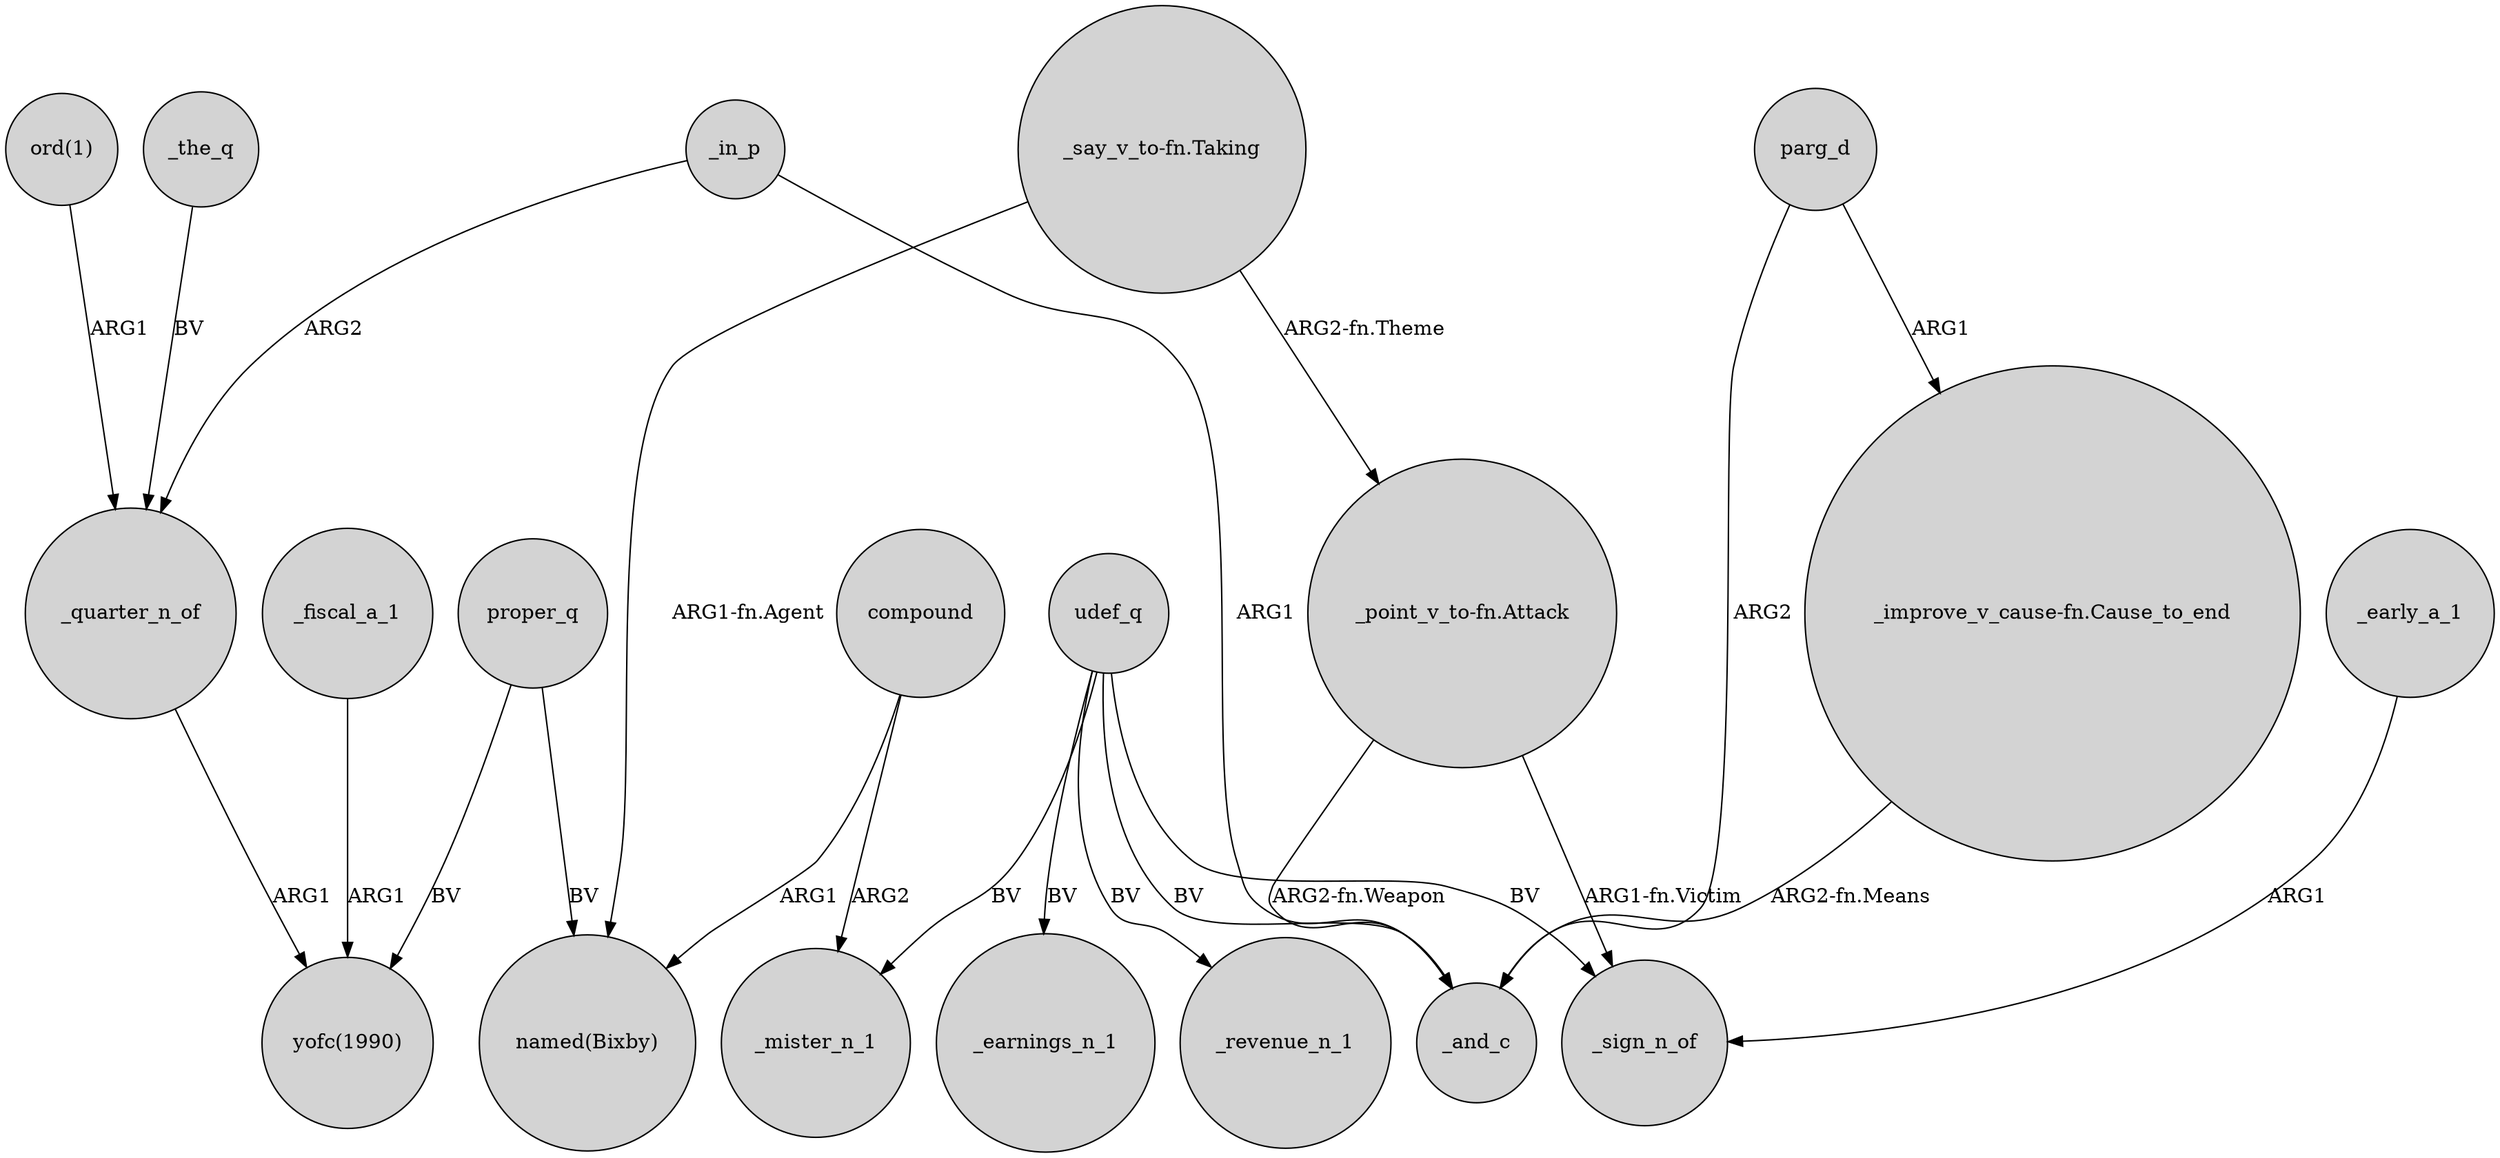 digraph {
	node [shape=circle style=filled]
	"ord(1)" -> _quarter_n_of [label=ARG1]
	"_improve_v_cause-fn.Cause_to_end" -> _and_c [label="ARG2-fn.Means"]
	_early_a_1 -> _sign_n_of [label=ARG1]
	udef_q -> _sign_n_of [label=BV]
	compound -> _mister_n_1 [label=ARG2]
	_fiscal_a_1 -> "yofc(1990)" [label=ARG1]
	_in_p -> _and_c [label=ARG1]
	"_say_v_to-fn.Taking" -> "named(Bixby)" [label="ARG1-fn.Agent"]
	"_say_v_to-fn.Taking" -> "_point_v_to-fn.Attack" [label="ARG2-fn.Theme"]
	_the_q -> _quarter_n_of [label=BV]
	udef_q -> _and_c [label=BV]
	udef_q -> _mister_n_1 [label=BV]
	proper_q -> "named(Bixby)" [label=BV]
	udef_q -> _revenue_n_1 [label=BV]
	parg_d -> "_improve_v_cause-fn.Cause_to_end" [label=ARG1]
	udef_q -> _earnings_n_1 [label=BV]
	compound -> "named(Bixby)" [label=ARG1]
	"_point_v_to-fn.Attack" -> _sign_n_of [label="ARG1-fn.Victim"]
	parg_d -> _and_c [label=ARG2]
	proper_q -> "yofc(1990)" [label=BV]
	"_point_v_to-fn.Attack" -> _and_c [label="ARG2-fn.Weapon"]
	_quarter_n_of -> "yofc(1990)" [label=ARG1]
	_in_p -> _quarter_n_of [label=ARG2]
}

